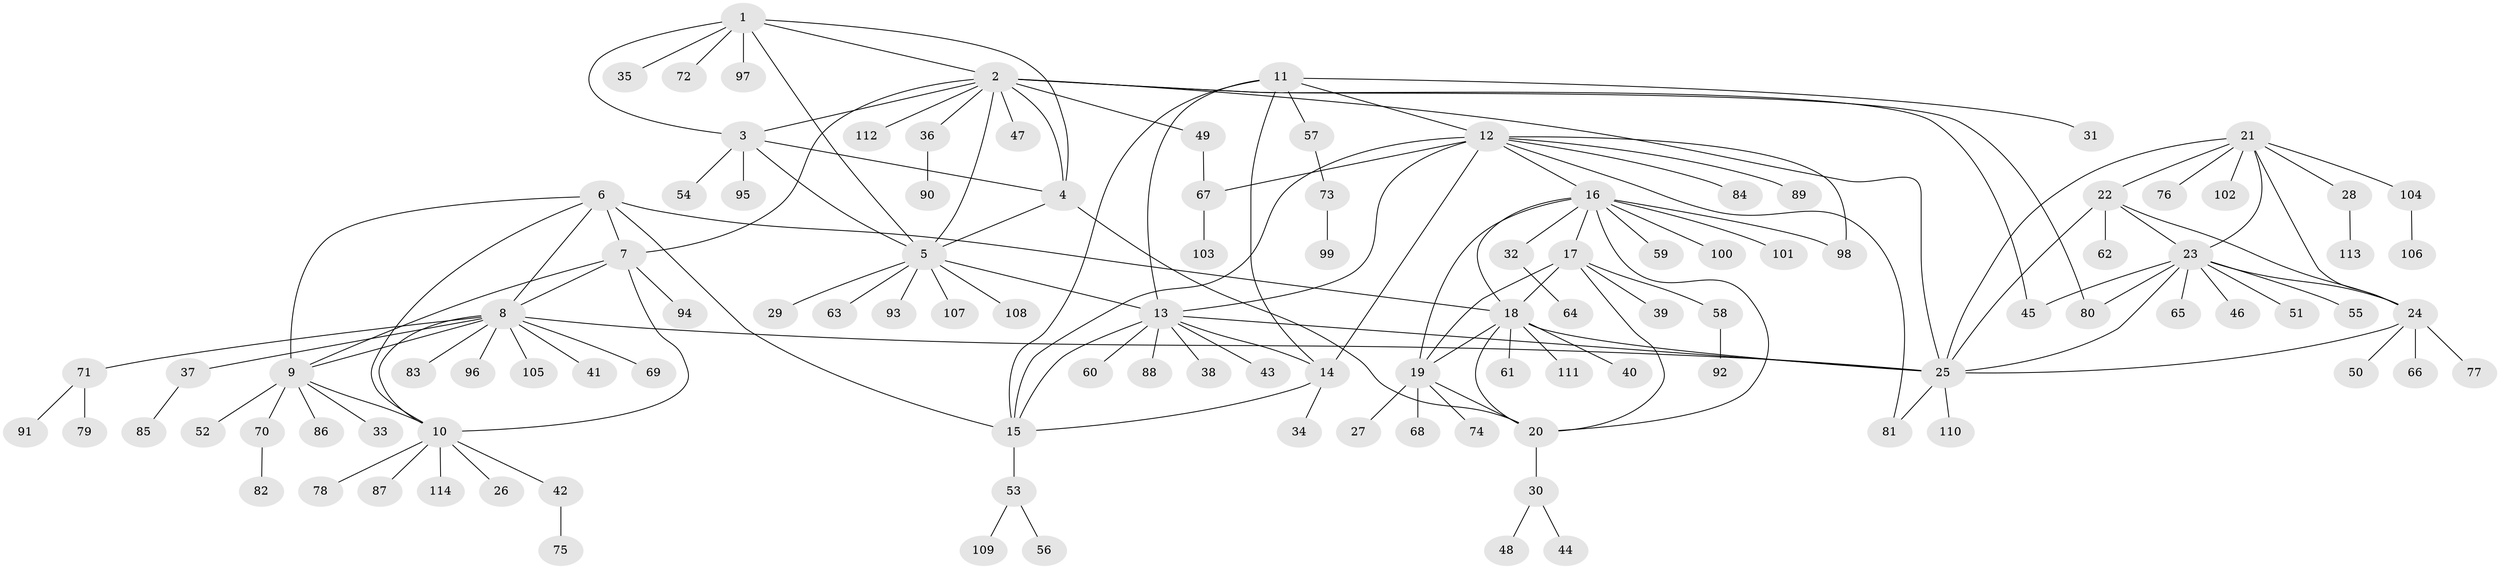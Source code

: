 // coarse degree distribution, {5: 0.04597701149425287, 11: 0.034482758620689655, 6: 0.022988505747126436, 8: 0.034482758620689655, 7: 0.04597701149425287, 9: 0.022988505747126436, 3: 0.034482758620689655, 4: 0.011494252873563218, 10: 0.011494252873563218, 1: 0.6436781609195402, 2: 0.09195402298850575}
// Generated by graph-tools (version 1.1) at 2025/42/03/06/25 10:42:08]
// undirected, 114 vertices, 154 edges
graph export_dot {
graph [start="1"]
  node [color=gray90,style=filled];
  1;
  2;
  3;
  4;
  5;
  6;
  7;
  8;
  9;
  10;
  11;
  12;
  13;
  14;
  15;
  16;
  17;
  18;
  19;
  20;
  21;
  22;
  23;
  24;
  25;
  26;
  27;
  28;
  29;
  30;
  31;
  32;
  33;
  34;
  35;
  36;
  37;
  38;
  39;
  40;
  41;
  42;
  43;
  44;
  45;
  46;
  47;
  48;
  49;
  50;
  51;
  52;
  53;
  54;
  55;
  56;
  57;
  58;
  59;
  60;
  61;
  62;
  63;
  64;
  65;
  66;
  67;
  68;
  69;
  70;
  71;
  72;
  73;
  74;
  75;
  76;
  77;
  78;
  79;
  80;
  81;
  82;
  83;
  84;
  85;
  86;
  87;
  88;
  89;
  90;
  91;
  92;
  93;
  94;
  95;
  96;
  97;
  98;
  99;
  100;
  101;
  102;
  103;
  104;
  105;
  106;
  107;
  108;
  109;
  110;
  111;
  112;
  113;
  114;
  1 -- 2;
  1 -- 3;
  1 -- 4;
  1 -- 5;
  1 -- 35;
  1 -- 72;
  1 -- 97;
  2 -- 3;
  2 -- 4;
  2 -- 5;
  2 -- 7;
  2 -- 25;
  2 -- 36;
  2 -- 45;
  2 -- 47;
  2 -- 49;
  2 -- 80;
  2 -- 112;
  3 -- 4;
  3 -- 5;
  3 -- 54;
  3 -- 95;
  4 -- 5;
  4 -- 20;
  5 -- 13;
  5 -- 29;
  5 -- 63;
  5 -- 93;
  5 -- 107;
  5 -- 108;
  6 -- 7;
  6 -- 8;
  6 -- 9;
  6 -- 10;
  6 -- 15;
  6 -- 18;
  7 -- 8;
  7 -- 9;
  7 -- 10;
  7 -- 94;
  8 -- 9;
  8 -- 10;
  8 -- 25;
  8 -- 37;
  8 -- 41;
  8 -- 69;
  8 -- 71;
  8 -- 83;
  8 -- 96;
  8 -- 105;
  9 -- 10;
  9 -- 33;
  9 -- 52;
  9 -- 70;
  9 -- 86;
  10 -- 26;
  10 -- 42;
  10 -- 78;
  10 -- 87;
  10 -- 114;
  11 -- 12;
  11 -- 13;
  11 -- 14;
  11 -- 15;
  11 -- 31;
  11 -- 57;
  12 -- 13;
  12 -- 14;
  12 -- 15;
  12 -- 16;
  12 -- 67;
  12 -- 81;
  12 -- 84;
  12 -- 89;
  12 -- 98;
  13 -- 14;
  13 -- 15;
  13 -- 25;
  13 -- 38;
  13 -- 43;
  13 -- 60;
  13 -- 88;
  14 -- 15;
  14 -- 34;
  15 -- 53;
  16 -- 17;
  16 -- 18;
  16 -- 19;
  16 -- 20;
  16 -- 32;
  16 -- 59;
  16 -- 98;
  16 -- 100;
  16 -- 101;
  17 -- 18;
  17 -- 19;
  17 -- 20;
  17 -- 39;
  17 -- 58;
  18 -- 19;
  18 -- 20;
  18 -- 25;
  18 -- 40;
  18 -- 61;
  18 -- 111;
  19 -- 20;
  19 -- 27;
  19 -- 68;
  19 -- 74;
  20 -- 30;
  21 -- 22;
  21 -- 23;
  21 -- 24;
  21 -- 25;
  21 -- 28;
  21 -- 76;
  21 -- 102;
  21 -- 104;
  22 -- 23;
  22 -- 24;
  22 -- 25;
  22 -- 62;
  23 -- 24;
  23 -- 25;
  23 -- 45;
  23 -- 46;
  23 -- 51;
  23 -- 55;
  23 -- 65;
  23 -- 80;
  24 -- 25;
  24 -- 50;
  24 -- 66;
  24 -- 77;
  25 -- 81;
  25 -- 110;
  28 -- 113;
  30 -- 44;
  30 -- 48;
  32 -- 64;
  36 -- 90;
  37 -- 85;
  42 -- 75;
  49 -- 67;
  53 -- 56;
  53 -- 109;
  57 -- 73;
  58 -- 92;
  67 -- 103;
  70 -- 82;
  71 -- 79;
  71 -- 91;
  73 -- 99;
  104 -- 106;
}
